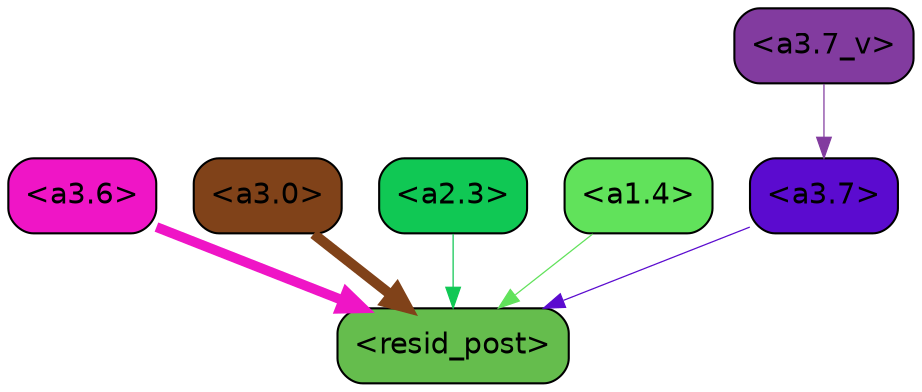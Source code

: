 strict digraph "" {
	graph [bgcolor=transparent,
		layout=dot,
		overlap=false,
		splines=true
	];
	"<a3.7>"	[color=black,
		fillcolor="#5b0bcf",
		fontname=Helvetica,
		shape=box,
		style="filled, rounded"];
	"<resid_post>"	[color=black,
		fillcolor="#65bd4d",
		fontname=Helvetica,
		shape=box,
		style="filled, rounded"];
	"<a3.7>" -> "<resid_post>"	[color="#5b0bcf",
		penwidth=0.6];
	"<a3.6>"	[color=black,
		fillcolor="#ef15c6",
		fontname=Helvetica,
		shape=box,
		style="filled, rounded"];
	"<a3.6>" -> "<resid_post>"	[color="#ef15c6",
		penwidth=4.753257989883423];
	"<a3.0>"	[color=black,
		fillcolor="#804219",
		fontname=Helvetica,
		shape=box,
		style="filled, rounded"];
	"<a3.0>" -> "<resid_post>"	[color="#804219",
		penwidth=4.90053927898407];
	"<a2.3>"	[color=black,
		fillcolor="#10c854",
		fontname=Helvetica,
		shape=box,
		style="filled, rounded"];
	"<a2.3>" -> "<resid_post>"	[color="#10c854",
		penwidth=0.6];
	"<a1.4>"	[color=black,
		fillcolor="#61e25b",
		fontname=Helvetica,
		shape=box,
		style="filled, rounded"];
	"<a1.4>" -> "<resid_post>"	[color="#61e25b",
		penwidth=0.6];
	"<a3.7_v>"	[color=black,
		fillcolor="#823b9f",
		fontname=Helvetica,
		shape=box,
		style="filled, rounded"];
	"<a3.7_v>" -> "<a3.7>"	[color="#823b9f",
		penwidth=0.6];
}
